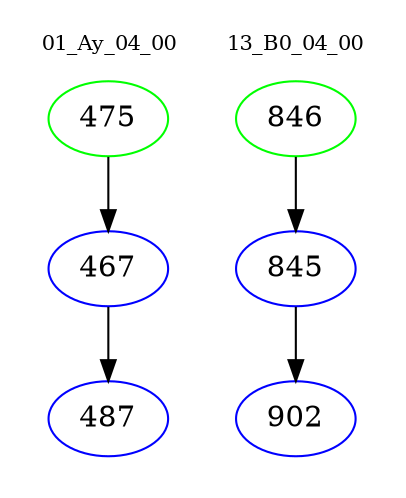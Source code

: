 digraph{
subgraph cluster_0 {
color = white
label = "01_Ay_04_00";
fontsize=10;
T0_475 [label="475", color="green"]
T0_475 -> T0_467 [color="black"]
T0_467 [label="467", color="blue"]
T0_467 -> T0_487 [color="black"]
T0_487 [label="487", color="blue"]
}
subgraph cluster_1 {
color = white
label = "13_B0_04_00";
fontsize=10;
T1_846 [label="846", color="green"]
T1_846 -> T1_845 [color="black"]
T1_845 [label="845", color="blue"]
T1_845 -> T1_902 [color="black"]
T1_902 [label="902", color="blue"]
}
}
